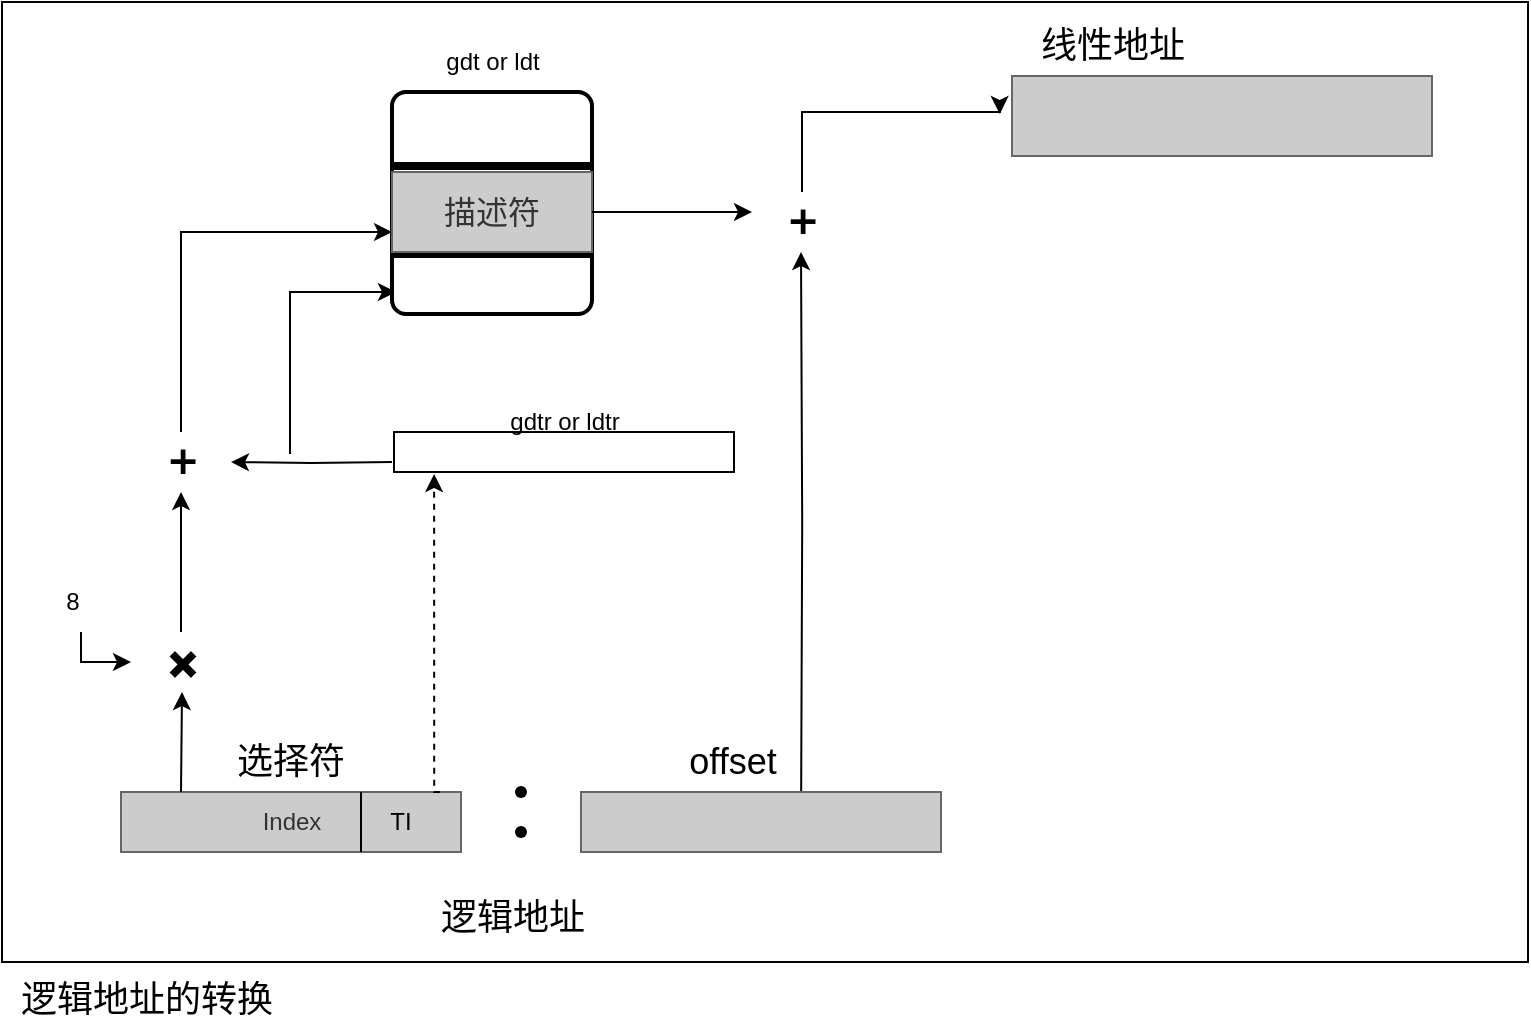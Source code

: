 <mxfile version="21.5.2" type="github">
  <diagram name="第 1 页" id="729rNtoi043l7EHLy3l-">
    <mxGraphModel dx="954" dy="647" grid="0" gridSize="10" guides="1" tooltips="1" connect="1" arrows="1" fold="1" page="1" pageScale="1" pageWidth="827" pageHeight="1169" math="0" shadow="0">
      <root>
        <mxCell id="0" />
        <mxCell id="1" parent="0" />
        <mxCell id="uv8e1hS-gPHx2xXLFfe9-1" value="" style="whiteSpace=wrap;html=1;" vertex="1" parent="1">
          <mxGeometry x="5" y="35" width="763" height="480" as="geometry" />
        </mxCell>
        <mxCell id="UO6ETlCiJqvRuB71cCrn-31" value="" style="edgeStyle=orthogonalEdgeStyle;rounded=0;orthogonalLoop=1;jettySize=auto;html=1;entryX=0.02;entryY=0.892;entryDx=0;entryDy=0;entryPerimeter=0;" parent="1" target="UO6ETlCiJqvRuB71cCrn-1" edge="1">
          <mxGeometry relative="1" as="geometry">
            <mxPoint x="149" y="261" as="sourcePoint" />
            <mxPoint x="190" y="180" as="targetPoint" />
            <Array as="points">
              <mxPoint x="149" y="180" />
            </Array>
          </mxGeometry>
        </mxCell>
        <mxCell id="UO6ETlCiJqvRuB71cCrn-1" value="" style="rounded=1;whiteSpace=wrap;html=1;absoluteArcSize=1;arcSize=14;strokeWidth=2;fontSize=16;movable=1;resizable=1;rotatable=1;deletable=1;editable=1;locked=0;connectable=1;" parent="1" vertex="1">
          <mxGeometry x="200" y="80" width="100" height="111" as="geometry" />
        </mxCell>
        <mxCell id="UO6ETlCiJqvRuB71cCrn-2" value="" style="line;strokeWidth=4;html=1;perimeter=backbonePerimeter;points=[];outlineConnect=0;fontSize=16;" parent="1" vertex="1">
          <mxGeometry x="200" y="112" width="99" height="10" as="geometry" />
        </mxCell>
        <mxCell id="UO6ETlCiJqvRuB71cCrn-3" value="" style="line;strokeWidth=4;html=1;perimeter=backbonePerimeter;points=[];outlineConnect=0;fontSize=16;" parent="1" vertex="1">
          <mxGeometry x="201" y="156" width="99" height="10" as="geometry" />
        </mxCell>
        <mxCell id="UO6ETlCiJqvRuB71cCrn-4" value="描述符" style="text;strokeColor=#666666;fillColor=#CCCCCC;html=1;align=center;verticalAlign=middle;whiteSpace=wrap;rounded=0;fontSize=16;fontColor=#333333;" parent="1" vertex="1">
          <mxGeometry x="200" y="120" width="100" height="40" as="geometry" />
        </mxCell>
        <mxCell id="UO6ETlCiJqvRuB71cCrn-5" value="" style="whiteSpace=wrap;html=1;fillColor=#CCCCCC;fontColor=#333333;strokeColor=#666666;" parent="1" vertex="1">
          <mxGeometry x="510" y="72" width="210" height="40" as="geometry" />
        </mxCell>
        <mxCell id="UO6ETlCiJqvRuB71cCrn-6" value="&lt;font style=&quot;font-size: 18px;&quot;&gt;线性地址&lt;/font&gt;" style="text;html=1;align=center;verticalAlign=middle;resizable=0;points=[];autosize=1;strokeColor=none;fillColor=none;" parent="1" vertex="1">
          <mxGeometry x="510" y="42" width="100" height="30" as="geometry" />
        </mxCell>
        <mxCell id="UO6ETlCiJqvRuB71cCrn-27" value="" style="edgeStyle=orthogonalEdgeStyle;rounded=0;orthogonalLoop=1;jettySize=auto;html=1;" parent="1" target="UO6ETlCiJqvRuB71cCrn-25" edge="1">
          <mxGeometry relative="1" as="geometry">
            <mxPoint x="200" y="265" as="sourcePoint" />
          </mxGeometry>
        </mxCell>
        <mxCell id="UO6ETlCiJqvRuB71cCrn-7" value="" style="whiteSpace=wrap;html=1;" parent="1" vertex="1">
          <mxGeometry x="201" y="250" width="170" height="20" as="geometry" />
        </mxCell>
        <mxCell id="UO6ETlCiJqvRuB71cCrn-8" value="gdtr or ldtr" style="text;html=1;align=center;verticalAlign=middle;resizable=0;points=[];autosize=1;strokeColor=none;fillColor=none;" parent="1" vertex="1">
          <mxGeometry x="246" y="230" width="80" height="30" as="geometry" />
        </mxCell>
        <mxCell id="UO6ETlCiJqvRuB71cCrn-9" value="gdt or ldt" style="text;html=1;align=center;verticalAlign=middle;resizable=0;points=[];autosize=1;strokeColor=none;fillColor=none;" parent="1" vertex="1">
          <mxGeometry x="214.5" y="50" width="70" height="30" as="geometry" />
        </mxCell>
        <mxCell id="UO6ETlCiJqvRuB71cCrn-10" value="Index" style="whiteSpace=wrap;html=1;fillColor=#CCCCCC;fontColor=#333333;strokeColor=#666666;" parent="1" vertex="1">
          <mxGeometry x="64.5" y="430" width="170" height="30" as="geometry" />
        </mxCell>
        <mxCell id="UO6ETlCiJqvRuB71cCrn-13" value="" style="endArrow=none;html=1;rounded=0;" parent="1" edge="1">
          <mxGeometry width="50" height="50" relative="1" as="geometry">
            <mxPoint x="184.5" y="460" as="sourcePoint" />
            <mxPoint x="184.5" y="430" as="targetPoint" />
            <Array as="points">
              <mxPoint x="184.5" y="460" />
            </Array>
          </mxGeometry>
        </mxCell>
        <mxCell id="UO6ETlCiJqvRuB71cCrn-14" value="TI" style="text;html=1;align=center;verticalAlign=middle;resizable=0;points=[];autosize=1;strokeColor=none;fillColor=none;" parent="1" vertex="1">
          <mxGeometry x="189" y="430" width="30" height="30" as="geometry" />
        </mxCell>
        <mxCell id="UO6ETlCiJqvRuB71cCrn-32" value="" style="edgeStyle=orthogonalEdgeStyle;rounded=0;orthogonalLoop=1;jettySize=auto;html=1;exitX=0.938;exitY=0;exitDx=0;exitDy=0;exitPerimeter=0;entryX=0.118;entryY=1.05;entryDx=0;entryDy=0;entryPerimeter=0;dashed=1;" parent="1" source="UO6ETlCiJqvRuB71cCrn-10" target="UO6ETlCiJqvRuB71cCrn-7" edge="1">
          <mxGeometry relative="1" as="geometry">
            <mxPoint x="220" y="420" as="sourcePoint" />
            <mxPoint x="220" y="280" as="targetPoint" />
            <Array as="points">
              <mxPoint x="221" y="430" />
            </Array>
          </mxGeometry>
        </mxCell>
        <mxCell id="UO6ETlCiJqvRuB71cCrn-15" value="&lt;font style=&quot;font-size: 18px;&quot;&gt;选择符&lt;/font&gt;" style="text;html=1;align=center;verticalAlign=middle;resizable=0;points=[];autosize=1;strokeColor=none;fillColor=none;" parent="1" vertex="1">
          <mxGeometry x="109" y="400" width="80" height="30" as="geometry" />
        </mxCell>
        <mxCell id="UO6ETlCiJqvRuB71cCrn-16" value="" style="shape=waypoint;sketch=0;fillStyle=solid;size=6;pointerEvents=1;points=[];fillColor=none;resizable=0;rotatable=0;perimeter=centerPerimeter;snapToPoint=1;" parent="1" vertex="1">
          <mxGeometry x="254.5" y="420" width="20" height="20" as="geometry" />
        </mxCell>
        <mxCell id="UO6ETlCiJqvRuB71cCrn-17" value="" style="shape=waypoint;sketch=0;fillStyle=solid;size=6;pointerEvents=1;points=[];fillColor=none;resizable=0;rotatable=0;perimeter=centerPerimeter;snapToPoint=1;" parent="1" vertex="1">
          <mxGeometry x="254.5" y="440" width="20" height="20" as="geometry" />
        </mxCell>
        <mxCell id="UO6ETlCiJqvRuB71cCrn-33" value="" style="edgeStyle=orthogonalEdgeStyle;rounded=0;orthogonalLoop=1;jettySize=auto;html=1;exitX=0.631;exitY=0;exitDx=0;exitDy=0;exitPerimeter=0;" parent="1" edge="1">
          <mxGeometry relative="1" as="geometry">
            <mxPoint x="404.5" y="160" as="targetPoint" />
            <mxPoint x="404.58" y="430" as="sourcePoint" />
          </mxGeometry>
        </mxCell>
        <mxCell id="UO6ETlCiJqvRuB71cCrn-18" value="" style="whiteSpace=wrap;html=1;fillColor=#CCCCCC;fontColor=#333333;strokeColor=#666666;" parent="1" vertex="1">
          <mxGeometry x="294.5" y="430" width="180" height="30" as="geometry" />
        </mxCell>
        <mxCell id="UO6ETlCiJqvRuB71cCrn-19" value="&lt;font style=&quot;font-size: 18px;&quot;&gt;offset&lt;/font&gt;" style="text;html=1;align=center;verticalAlign=middle;resizable=0;points=[];autosize=1;strokeColor=none;fillColor=none;" parent="1" vertex="1">
          <mxGeometry x="334.5" y="400" width="70" height="30" as="geometry" />
        </mxCell>
        <mxCell id="UO6ETlCiJqvRuB71cCrn-20" value="" style="edgeStyle=none;orthogonalLoop=1;jettySize=auto;html=1;rounded=0;" parent="1" edge="1">
          <mxGeometry width="80" relative="1" as="geometry">
            <mxPoint x="94.5" y="430" as="sourcePoint" />
            <mxPoint x="95" y="380" as="targetPoint" />
            <Array as="points" />
          </mxGeometry>
        </mxCell>
        <mxCell id="UO6ETlCiJqvRuB71cCrn-21" value="&lt;font style=&quot;font-size: 18px;&quot;&gt;✖️&lt;/font&gt;" style="text;html=1;align=center;verticalAlign=middle;resizable=0;points=[];autosize=1;strokeColor=none;fillColor=none;" parent="1" vertex="1">
          <mxGeometry x="69.5" y="350" width="50" height="30" as="geometry" />
        </mxCell>
        <mxCell id="UO6ETlCiJqvRuB71cCrn-24" value="" style="edgeStyle=orthogonalEdgeStyle;rounded=0;orthogonalLoop=1;jettySize=auto;html=1;" parent="1" source="UO6ETlCiJqvRuB71cCrn-23" target="UO6ETlCiJqvRuB71cCrn-21" edge="1">
          <mxGeometry relative="1" as="geometry">
            <Array as="points">
              <mxPoint x="44.5" y="365" />
            </Array>
          </mxGeometry>
        </mxCell>
        <mxCell id="UO6ETlCiJqvRuB71cCrn-23" value="8" style="text;html=1;align=center;verticalAlign=middle;resizable=0;points=[];autosize=1;strokeColor=none;fillColor=none;" parent="1" vertex="1">
          <mxGeometry x="24.5" y="320" width="30" height="30" as="geometry" />
        </mxCell>
        <mxCell id="UO6ETlCiJqvRuB71cCrn-26" value="" style="edgeStyle=orthogonalEdgeStyle;rounded=0;orthogonalLoop=1;jettySize=auto;html=1;" parent="1" source="UO6ETlCiJqvRuB71cCrn-21" target="UO6ETlCiJqvRuB71cCrn-25" edge="1">
          <mxGeometry relative="1" as="geometry" />
        </mxCell>
        <mxCell id="UO6ETlCiJqvRuB71cCrn-28" value="" style="edgeStyle=orthogonalEdgeStyle;rounded=0;orthogonalLoop=1;jettySize=auto;html=1;entryX=0;entryY=0.75;entryDx=0;entryDy=0;" parent="1" source="UO6ETlCiJqvRuB71cCrn-25" target="UO6ETlCiJqvRuB71cCrn-4" edge="1">
          <mxGeometry relative="1" as="geometry">
            <mxPoint x="170" y="140" as="targetPoint" />
            <Array as="points">
              <mxPoint x="95" y="150" />
            </Array>
          </mxGeometry>
        </mxCell>
        <mxCell id="UO6ETlCiJqvRuB71cCrn-25" value="&lt;font style=&quot;font-size: 18px;&quot;&gt;➕&lt;/font&gt;" style="text;html=1;align=center;verticalAlign=middle;resizable=0;points=[];autosize=1;strokeColor=none;fillColor=none;" parent="1" vertex="1">
          <mxGeometry x="69.5" y="250" width="50" height="30" as="geometry" />
        </mxCell>
        <mxCell id="UO6ETlCiJqvRuB71cCrn-36" value="" style="edgeStyle=orthogonalEdgeStyle;rounded=0;orthogonalLoop=1;jettySize=auto;html=1;" parent="1" source="UO6ETlCiJqvRuB71cCrn-4" target="UO6ETlCiJqvRuB71cCrn-34" edge="1">
          <mxGeometry relative="1" as="geometry">
            <Array as="points">
              <mxPoint x="360" y="140" />
              <mxPoint x="360" y="140" />
            </Array>
          </mxGeometry>
        </mxCell>
        <mxCell id="UO6ETlCiJqvRuB71cCrn-37" value="" style="edgeStyle=orthogonalEdgeStyle;rounded=0;orthogonalLoop=1;jettySize=auto;html=1;entryX=-0.029;entryY=0.475;entryDx=0;entryDy=0;entryPerimeter=0;" parent="1" source="UO6ETlCiJqvRuB71cCrn-34" target="UO6ETlCiJqvRuB71cCrn-5" edge="1">
          <mxGeometry relative="1" as="geometry">
            <mxPoint x="490" y="90" as="targetPoint" />
            <Array as="points">
              <mxPoint x="405" y="90" />
            </Array>
          </mxGeometry>
        </mxCell>
        <mxCell id="UO6ETlCiJqvRuB71cCrn-34" value="&lt;font style=&quot;font-size: 18px;&quot;&gt;➕&lt;/font&gt;" style="text;html=1;align=center;verticalAlign=middle;resizable=0;points=[];autosize=1;strokeColor=none;fillColor=none;" parent="1" vertex="1">
          <mxGeometry x="380" y="130" width="50" height="30" as="geometry" />
        </mxCell>
        <mxCell id="uv8e1hS-gPHx2xXLFfe9-2" value="&lt;font size=&quot;4&quot;&gt;逻辑地址的转换&lt;/font&gt;" style="text;html=1;align=center;verticalAlign=middle;resizable=0;points=[];autosize=1;strokeColor=none;fillColor=none;" vertex="1" parent="1">
          <mxGeometry x="5" y="517" width="144" height="33" as="geometry" />
        </mxCell>
        <mxCell id="UO6ETlCiJqvRuB71cCrn-138" value="未命名图层" parent="0" />
        <mxCell id="UO6ETlCiJqvRuB71cCrn-139" value="&lt;font size=&quot;4&quot;&gt;逻辑地址&lt;/font&gt;" style="text;html=1;align=center;verticalAlign=middle;resizable=0;points=[];autosize=1;strokeColor=none;fillColor=none;" parent="UO6ETlCiJqvRuB71cCrn-138" vertex="1">
          <mxGeometry x="210" y="478" width="100" height="30" as="geometry" />
        </mxCell>
      </root>
    </mxGraphModel>
  </diagram>
</mxfile>
